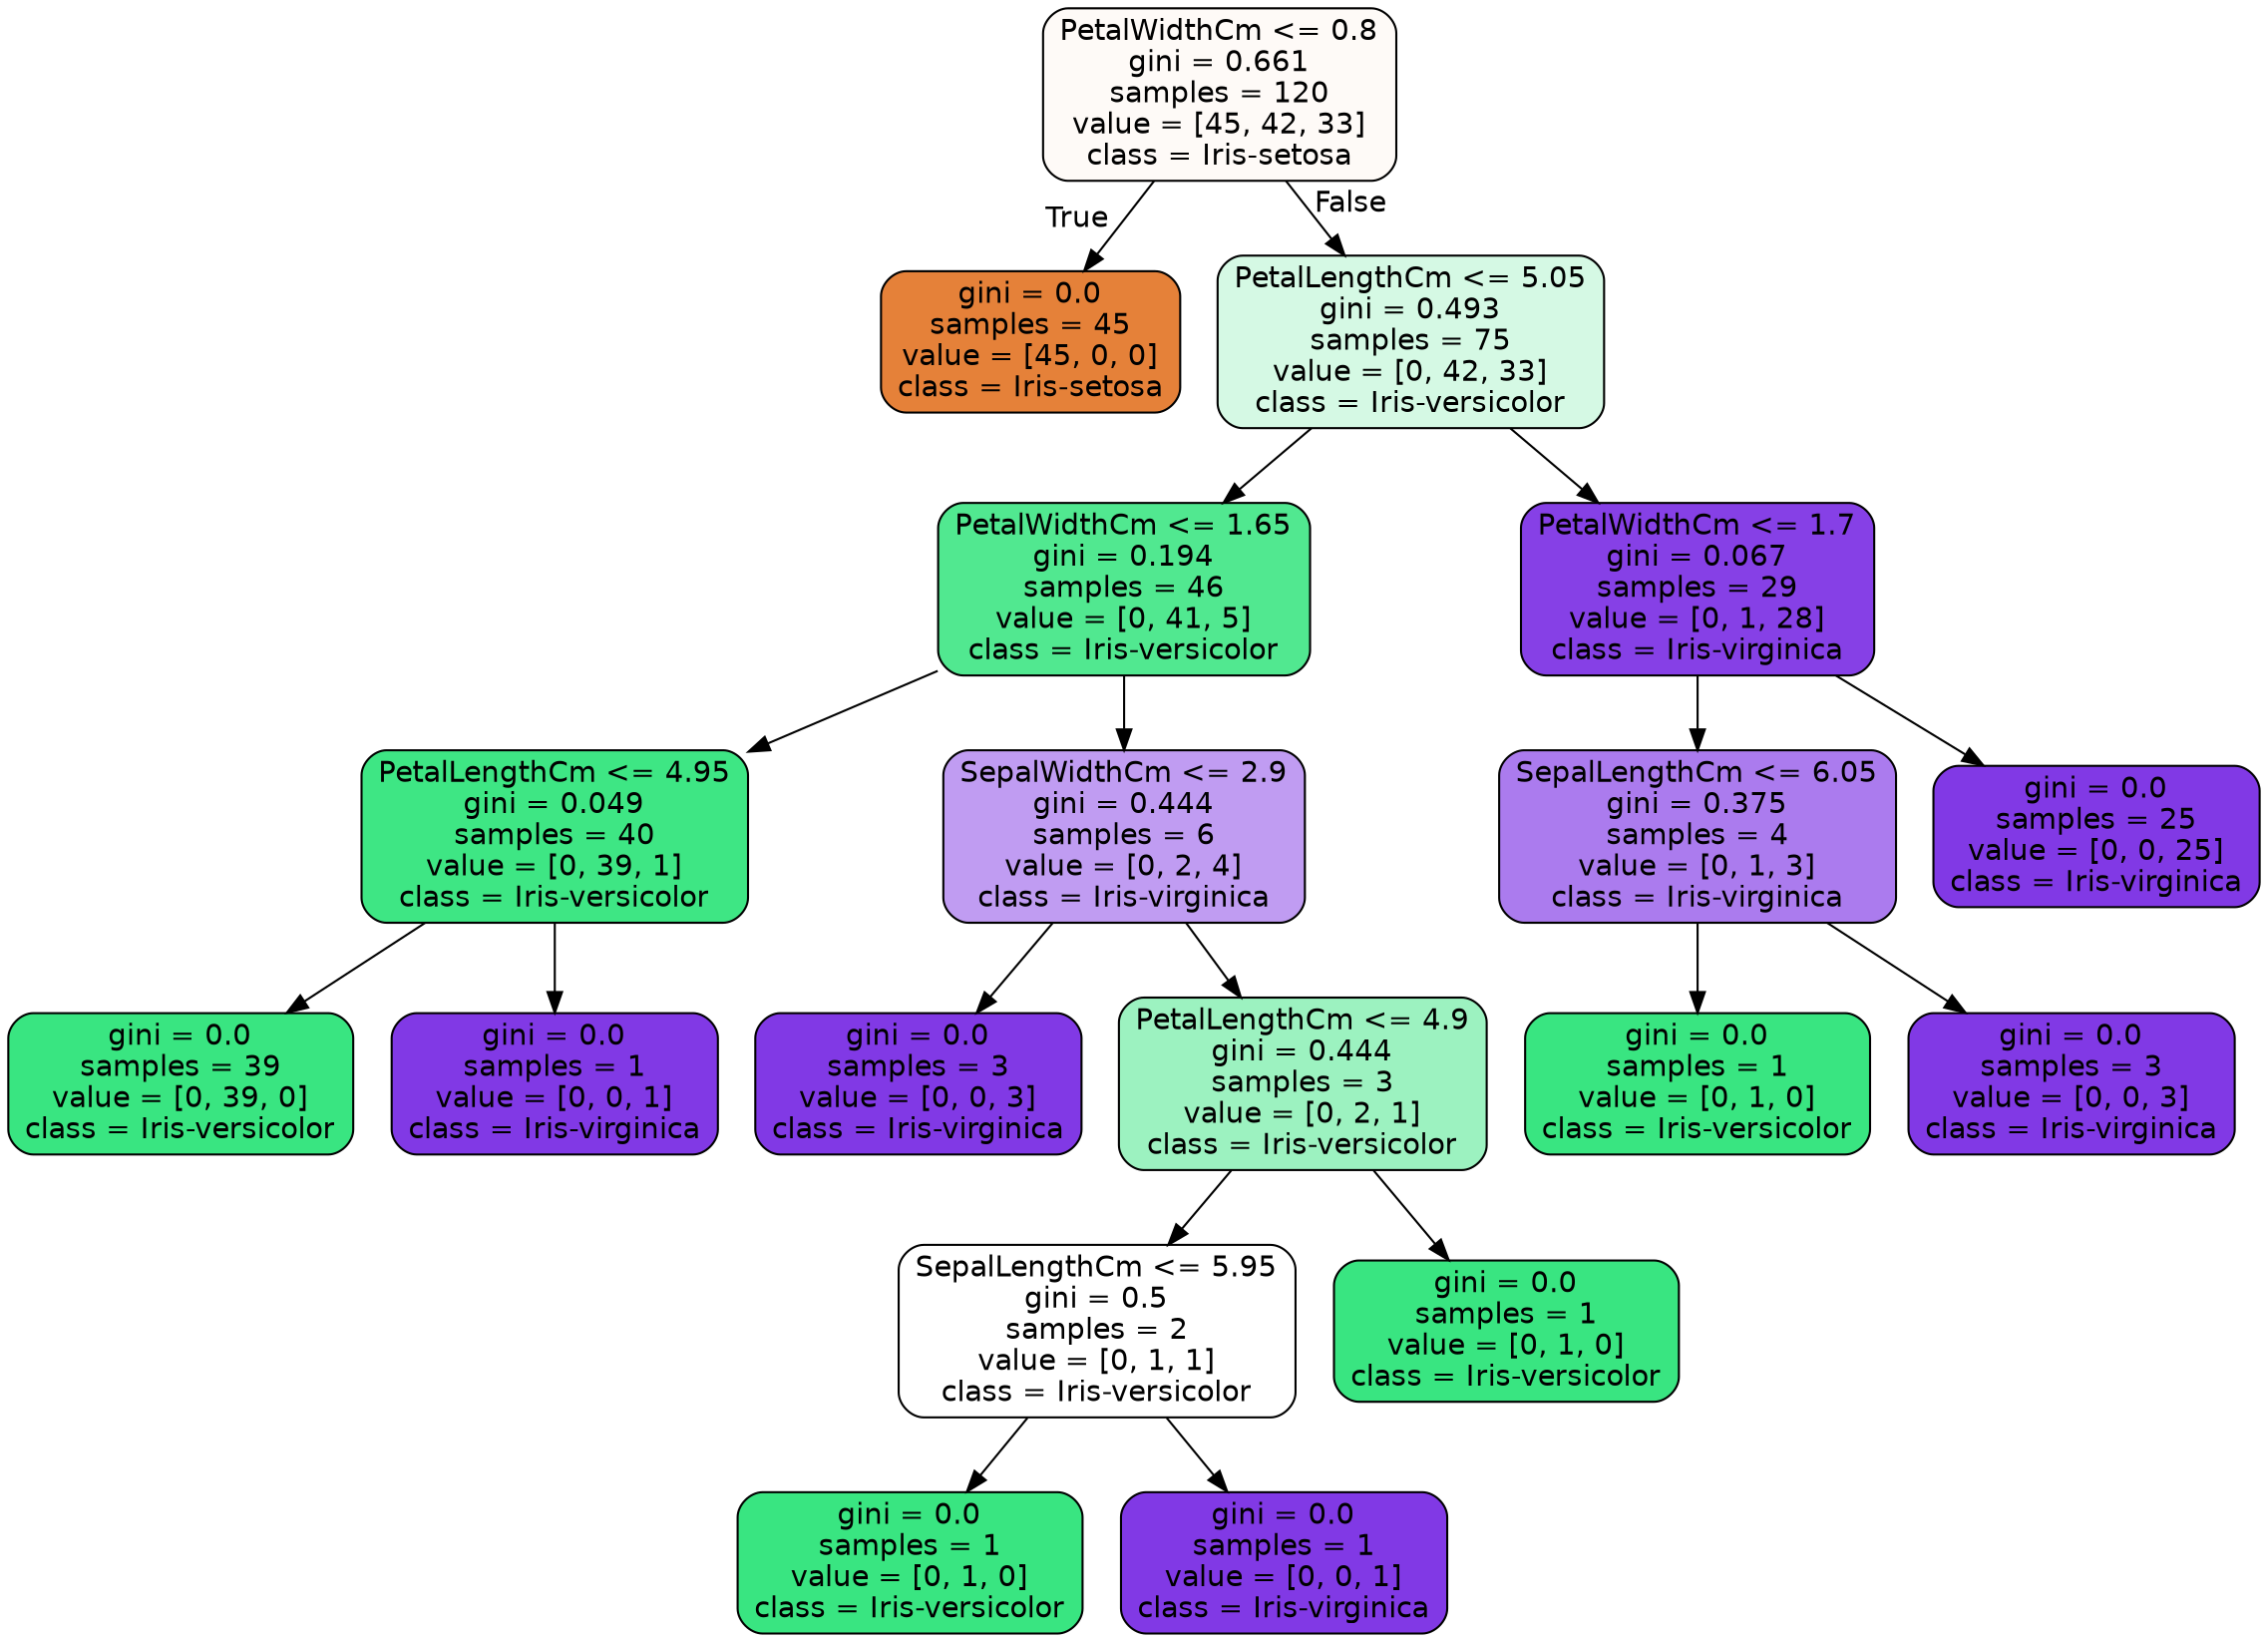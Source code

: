 digraph Tree {
node [shape=box, style="filled, rounded", color="black", fontname="helvetica"] ;
edge [fontname="helvetica"] ;
0 [label="PetalWidthCm <= 0.8\ngini = 0.661\nsamples = 120\nvalue = [45, 42, 33]\nclass = Iris-setosa", fillcolor="#fefaf7"] ;
1 [label="gini = 0.0\nsamples = 45\nvalue = [45, 0, 0]\nclass = Iris-setosa", fillcolor="#e58139"] ;
0 -> 1 [labeldistance=2.5, labelangle=45, headlabel="True"] ;
2 [label="PetalLengthCm <= 5.05\ngini = 0.493\nsamples = 75\nvalue = [0, 42, 33]\nclass = Iris-versicolor", fillcolor="#d5f9e4"] ;
0 -> 2 [labeldistance=2.5, labelangle=-45, headlabel="False"] ;
3 [label="PetalWidthCm <= 1.65\ngini = 0.194\nsamples = 46\nvalue = [0, 41, 5]\nclass = Iris-versicolor", fillcolor="#51e890"] ;
2 -> 3 ;
4 [label="PetalLengthCm <= 4.95\ngini = 0.049\nsamples = 40\nvalue = [0, 39, 1]\nclass = Iris-versicolor", fillcolor="#3ee684"] ;
3 -> 4 ;
5 [label="gini = 0.0\nsamples = 39\nvalue = [0, 39, 0]\nclass = Iris-versicolor", fillcolor="#39e581"] ;
4 -> 5 ;
6 [label="gini = 0.0\nsamples = 1\nvalue = [0, 0, 1]\nclass = Iris-virginica", fillcolor="#8139e5"] ;
4 -> 6 ;
7 [label="SepalWidthCm <= 2.9\ngini = 0.444\nsamples = 6\nvalue = [0, 2, 4]\nclass = Iris-virginica", fillcolor="#c09cf2"] ;
3 -> 7 ;
8 [label="gini = 0.0\nsamples = 3\nvalue = [0, 0, 3]\nclass = Iris-virginica", fillcolor="#8139e5"] ;
7 -> 8 ;
9 [label="PetalLengthCm <= 4.9\ngini = 0.444\nsamples = 3\nvalue = [0, 2, 1]\nclass = Iris-versicolor", fillcolor="#9cf2c0"] ;
7 -> 9 ;
10 [label="SepalLengthCm <= 5.95\ngini = 0.5\nsamples = 2\nvalue = [0, 1, 1]\nclass = Iris-versicolor", fillcolor="#ffffff"] ;
9 -> 10 ;
11 [label="gini = 0.0\nsamples = 1\nvalue = [0, 1, 0]\nclass = Iris-versicolor", fillcolor="#39e581"] ;
10 -> 11 ;
12 [label="gini = 0.0\nsamples = 1\nvalue = [0, 0, 1]\nclass = Iris-virginica", fillcolor="#8139e5"] ;
10 -> 12 ;
13 [label="gini = 0.0\nsamples = 1\nvalue = [0, 1, 0]\nclass = Iris-versicolor", fillcolor="#39e581"] ;
9 -> 13 ;
14 [label="PetalWidthCm <= 1.7\ngini = 0.067\nsamples = 29\nvalue = [0, 1, 28]\nclass = Iris-virginica", fillcolor="#8640e6"] ;
2 -> 14 ;
15 [label="SepalLengthCm <= 6.05\ngini = 0.375\nsamples = 4\nvalue = [0, 1, 3]\nclass = Iris-virginica", fillcolor="#ab7bee"] ;
14 -> 15 ;
16 [label="gini = 0.0\nsamples = 1\nvalue = [0, 1, 0]\nclass = Iris-versicolor", fillcolor="#39e581"] ;
15 -> 16 ;
17 [label="gini = 0.0\nsamples = 3\nvalue = [0, 0, 3]\nclass = Iris-virginica", fillcolor="#8139e5"] ;
15 -> 17 ;
18 [label="gini = 0.0\nsamples = 25\nvalue = [0, 0, 25]\nclass = Iris-virginica", fillcolor="#8139e5"] ;
14 -> 18 ;
}